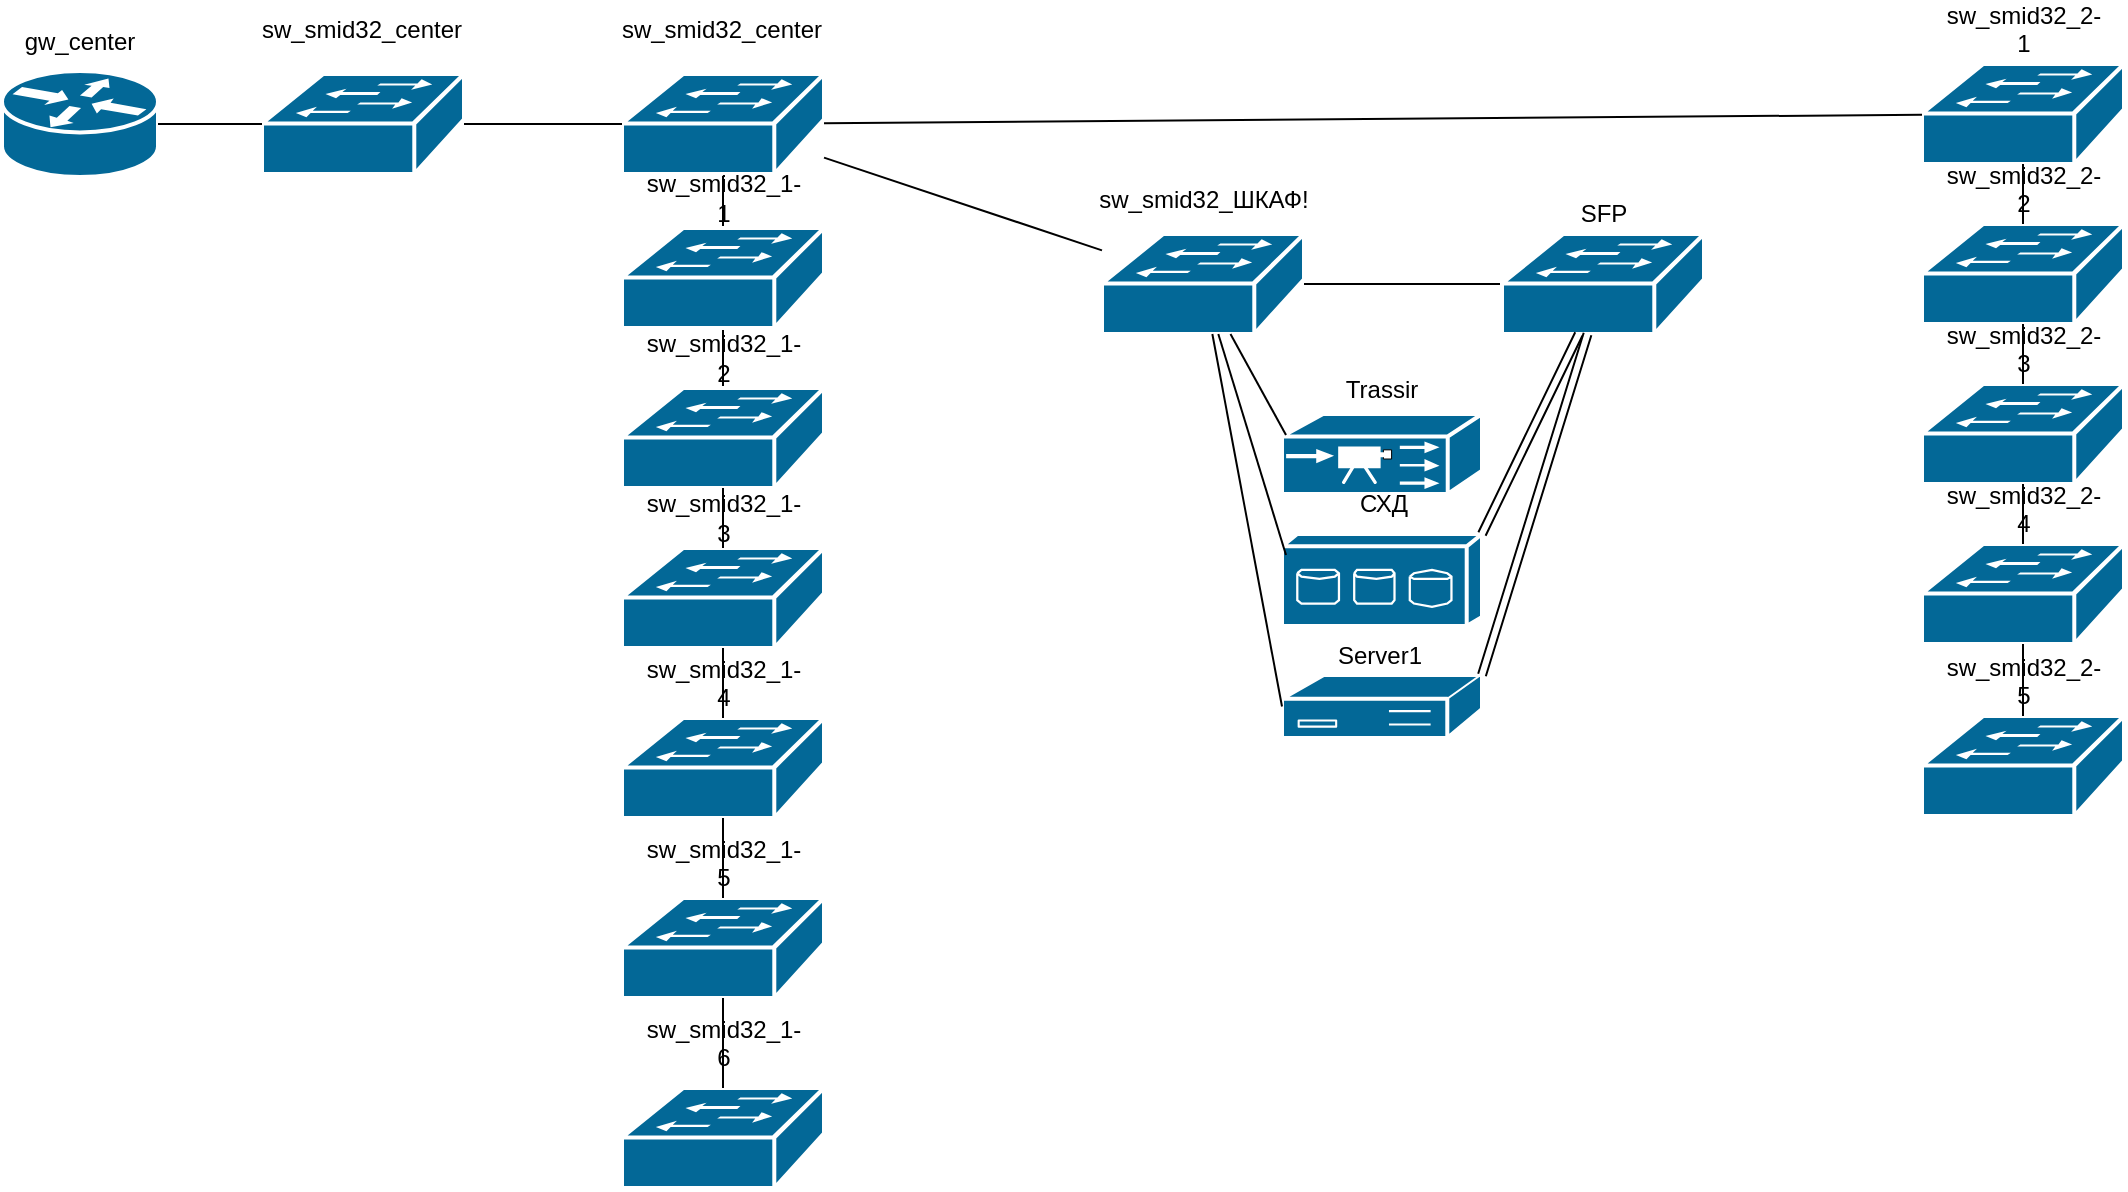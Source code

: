 <mxfile version="24.2.1" type="github">
  <diagram name="Page-1" id="c37626ed-c26b-45fb-9056-f9ebc6bb27b6">
    <mxGraphModel dx="1675" dy="884" grid="1" gridSize="10" guides="1" tooltips="1" connect="1" arrows="1" fold="1" page="1" pageScale="1" pageWidth="1100" pageHeight="850" background="none" math="0" shadow="0">
      <root>
        <mxCell id="0" />
        <mxCell id="1" parent="0" />
        <mxCell id="VsvccqGU9FPBovajWXLA-8" value="" style="endArrow=none;html=1;rounded=0;" edge="1" parent="1" source="VsvccqGU9FPBovajWXLA-3" target="VsvccqGU9FPBovajWXLA-2">
          <mxGeometry width="50" height="50" relative="1" as="geometry">
            <mxPoint x="800" y="287" as="sourcePoint" />
            <mxPoint x="850" y="237" as="targetPoint" />
          </mxGeometry>
        </mxCell>
        <mxCell id="VsvccqGU9FPBovajWXLA-9" value="" style="endArrow=none;html=1;rounded=0;" edge="1" parent="1" source="VsvccqGU9FPBovajWXLA-5" target="VsvccqGU9FPBovajWXLA-3">
          <mxGeometry width="50" height="50" relative="1" as="geometry">
            <mxPoint x="800" y="287" as="sourcePoint" />
            <mxPoint x="850" y="237" as="targetPoint" />
          </mxGeometry>
        </mxCell>
        <mxCell id="VsvccqGU9FPBovajWXLA-11" value="" style="group" vertex="1" connectable="0" parent="1">
          <mxGeometry x="10" y="78.5" width="78" height="83" as="geometry" />
        </mxCell>
        <object label="" sw_smid32_center="sw_smid32_center" placeholders="1" id="VsvccqGU9FPBovajWXLA-1">
          <mxCell style="shape=mxgraph.cisco.routers.router;pointerEvents=1;dashed=0;fillColor=#036897;strokeColor=#ffffff;strokeWidth=2;verticalLabelPosition=bottom;verticalAlign=top;align=center;outlineConnect=0;gradientColor=none;textShadow=0;html=1;" vertex="1" parent="VsvccqGU9FPBovajWXLA-11">
            <mxGeometry y="30" width="78" height="53" as="geometry" />
          </mxCell>
        </object>
        <mxCell id="VsvccqGU9FPBovajWXLA-10" value="gw_center" style="text;html=1;align=center;verticalAlign=middle;whiteSpace=wrap;rounded=0;" vertex="1" parent="VsvccqGU9FPBovajWXLA-11">
          <mxGeometry x="9" width="60" height="30" as="geometry" />
        </mxCell>
        <mxCell id="VsvccqGU9FPBovajWXLA-13" value="" style="group" vertex="1" connectable="0" parent="1">
          <mxGeometry x="320" y="80" width="101" height="80" as="geometry" />
        </mxCell>
        <mxCell id="VsvccqGU9FPBovajWXLA-2" value="" style="shape=mxgraph.cisco.switches.workgroup_switch;html=1;pointerEvents=1;dashed=0;fillColor=#036897;strokeColor=#ffffff;strokeWidth=2;verticalLabelPosition=bottom;verticalAlign=top;align=center;outlineConnect=0;" vertex="1" parent="VsvccqGU9FPBovajWXLA-13">
          <mxGeometry y="30" width="101" height="50" as="geometry" />
        </mxCell>
        <mxCell id="VsvccqGU9FPBovajWXLA-12" value="sw_smid32_center&lt;div&gt;&lt;br/&gt;&lt;/div&gt;" style="text;html=1;align=center;verticalAlign=middle;whiteSpace=wrap;rounded=0;" vertex="1" parent="VsvccqGU9FPBovajWXLA-13">
          <mxGeometry width="100" height="30" as="geometry" />
        </mxCell>
        <mxCell id="VsvccqGU9FPBovajWXLA-15" value="" style="group" vertex="1" connectable="0" parent="1">
          <mxGeometry x="320" y="157" width="101" height="80" as="geometry" />
        </mxCell>
        <mxCell id="VsvccqGU9FPBovajWXLA-3" value="" style="shape=mxgraph.cisco.switches.workgroup_switch;html=1;pointerEvents=1;dashed=0;fillColor=#036897;strokeColor=#ffffff;strokeWidth=2;verticalLabelPosition=bottom;verticalAlign=top;align=center;outlineConnect=0;" vertex="1" parent="VsvccqGU9FPBovajWXLA-15">
          <mxGeometry y="30" width="101" height="50" as="geometry" />
        </mxCell>
        <mxCell id="VsvccqGU9FPBovajWXLA-14" value="sw_smid32_1-1" style="text;html=1;align=center;verticalAlign=middle;whiteSpace=wrap;rounded=0;" vertex="1" parent="VsvccqGU9FPBovajWXLA-15">
          <mxGeometry x="20.5" width="60" height="30" as="geometry" />
        </mxCell>
        <mxCell id="VsvccqGU9FPBovajWXLA-17" value="" style="group" vertex="1" connectable="0" parent="1">
          <mxGeometry x="320" y="237" width="101" height="80" as="geometry" />
        </mxCell>
        <mxCell id="VsvccqGU9FPBovajWXLA-5" value="" style="shape=mxgraph.cisco.switches.workgroup_switch;html=1;pointerEvents=1;dashed=0;fillColor=#036897;strokeColor=#ffffff;strokeWidth=2;verticalLabelPosition=bottom;verticalAlign=top;align=center;outlineConnect=0;" vertex="1" parent="VsvccqGU9FPBovajWXLA-17">
          <mxGeometry y="30" width="101" height="50" as="geometry" />
        </mxCell>
        <mxCell id="VsvccqGU9FPBovajWXLA-16" value="&lt;div&gt;sw_smid32_1-2&lt;/div&gt;" style="text;html=1;align=center;verticalAlign=middle;whiteSpace=wrap;rounded=0;" vertex="1" parent="VsvccqGU9FPBovajWXLA-17">
          <mxGeometry x="20.5" width="60" height="30" as="geometry" />
        </mxCell>
        <mxCell id="VsvccqGU9FPBovajWXLA-20" value="" style="group" vertex="1" connectable="0" parent="1">
          <mxGeometry x="320" y="317" width="101" height="80" as="geometry" />
        </mxCell>
        <mxCell id="VsvccqGU9FPBovajWXLA-6" value="" style="shape=mxgraph.cisco.switches.workgroup_switch;html=1;pointerEvents=1;dashed=0;fillColor=#036897;strokeColor=#ffffff;strokeWidth=2;verticalLabelPosition=bottom;verticalAlign=top;align=center;outlineConnect=0;" vertex="1" parent="VsvccqGU9FPBovajWXLA-20">
          <mxGeometry y="30" width="101" height="50" as="geometry" />
        </mxCell>
        <mxCell id="VsvccqGU9FPBovajWXLA-18" value="&lt;div&gt;sw_smid32_1-3&lt;/div&gt;" style="text;html=1;align=center;verticalAlign=middle;whiteSpace=wrap;rounded=0;" vertex="1" parent="VsvccqGU9FPBovajWXLA-20">
          <mxGeometry x="20.5" width="60" height="30" as="geometry" />
        </mxCell>
        <mxCell id="VsvccqGU9FPBovajWXLA-22" value="" style="group" vertex="1" connectable="0" parent="1">
          <mxGeometry x="320" y="407" width="101" height="75" as="geometry" />
        </mxCell>
        <mxCell id="VsvccqGU9FPBovajWXLA-4" value="" style="shape=mxgraph.cisco.switches.workgroup_switch;html=1;pointerEvents=1;dashed=0;fillColor=#036897;strokeColor=#ffffff;strokeWidth=2;verticalLabelPosition=bottom;verticalAlign=top;align=center;outlineConnect=0;" vertex="1" parent="VsvccqGU9FPBovajWXLA-22">
          <mxGeometry y="25" width="101" height="50" as="geometry" />
        </mxCell>
        <mxCell id="VsvccqGU9FPBovajWXLA-21" value="sw_smid32_1-4&lt;div&gt;&lt;br/&gt;&lt;/div&gt;" style="text;html=1;align=center;verticalAlign=middle;whiteSpace=wrap;rounded=0;" vertex="1" parent="VsvccqGU9FPBovajWXLA-22">
          <mxGeometry x="20.5" width="60" height="30" as="geometry" />
        </mxCell>
        <mxCell id="VsvccqGU9FPBovajWXLA-23" value="" style="endArrow=none;html=1;rounded=0;" edge="1" parent="1" source="VsvccqGU9FPBovajWXLA-6" target="VsvccqGU9FPBovajWXLA-5">
          <mxGeometry width="50" height="50" relative="1" as="geometry">
            <mxPoint x="810" y="307" as="sourcePoint" />
            <mxPoint x="860" y="257" as="targetPoint" />
          </mxGeometry>
        </mxCell>
        <mxCell id="VsvccqGU9FPBovajWXLA-24" value="" style="endArrow=none;html=1;rounded=0;" edge="1" parent="1" source="VsvccqGU9FPBovajWXLA-4" target="VsvccqGU9FPBovajWXLA-6">
          <mxGeometry width="50" height="50" relative="1" as="geometry">
            <mxPoint x="810" y="307" as="sourcePoint" />
            <mxPoint x="860" y="257" as="targetPoint" />
          </mxGeometry>
        </mxCell>
        <mxCell id="VsvccqGU9FPBovajWXLA-25" value="" style="group" vertex="1" connectable="0" parent="1">
          <mxGeometry x="320" y="497" width="101" height="75" as="geometry" />
        </mxCell>
        <mxCell id="VsvccqGU9FPBovajWXLA-26" value="" style="shape=mxgraph.cisco.switches.workgroup_switch;html=1;pointerEvents=1;dashed=0;fillColor=#036897;strokeColor=#ffffff;strokeWidth=2;verticalLabelPosition=bottom;verticalAlign=top;align=center;outlineConnect=0;" vertex="1" parent="VsvccqGU9FPBovajWXLA-25">
          <mxGeometry y="25" width="101" height="50" as="geometry" />
        </mxCell>
        <mxCell id="VsvccqGU9FPBovajWXLA-27" value="&lt;div&gt;sw_smid32_1-5&lt;/div&gt;&lt;div&gt;&lt;br&gt;&lt;/div&gt;" style="text;html=1;align=center;verticalAlign=middle;whiteSpace=wrap;rounded=0;" vertex="1" parent="VsvccqGU9FPBovajWXLA-25">
          <mxGeometry x="20.5" width="60" height="30" as="geometry" />
        </mxCell>
        <mxCell id="VsvccqGU9FPBovajWXLA-28" value="" style="group" vertex="1" connectable="0" parent="1">
          <mxGeometry x="320" y="587" width="101" height="75" as="geometry" />
        </mxCell>
        <mxCell id="VsvccqGU9FPBovajWXLA-29" value="" style="shape=mxgraph.cisco.switches.workgroup_switch;html=1;pointerEvents=1;dashed=0;fillColor=#036897;strokeColor=#ffffff;strokeWidth=2;verticalLabelPosition=bottom;verticalAlign=top;align=center;outlineConnect=0;" vertex="1" parent="VsvccqGU9FPBovajWXLA-28">
          <mxGeometry y="30" width="101" height="50" as="geometry" />
        </mxCell>
        <mxCell id="VsvccqGU9FPBovajWXLA-30" value="&lt;div&gt;sw_smid32_1-6&lt;/div&gt;&lt;div&gt;&lt;br&gt;&lt;/div&gt;" style="text;html=1;align=center;verticalAlign=middle;whiteSpace=wrap;rounded=0;" vertex="1" parent="VsvccqGU9FPBovajWXLA-28">
          <mxGeometry x="20.5" width="60" height="30" as="geometry" />
        </mxCell>
        <mxCell id="VsvccqGU9FPBovajWXLA-31" value="" style="group" vertex="1" connectable="0" parent="1">
          <mxGeometry x="970" y="80" width="101" height="75" as="geometry" />
        </mxCell>
        <mxCell id="VsvccqGU9FPBovajWXLA-32" value="" style="shape=mxgraph.cisco.switches.workgroup_switch;html=1;pointerEvents=1;dashed=0;fillColor=#036897;strokeColor=#ffffff;strokeWidth=2;verticalLabelPosition=bottom;verticalAlign=top;align=center;outlineConnect=0;" vertex="1" parent="VsvccqGU9FPBovajWXLA-31">
          <mxGeometry y="25" width="101" height="50" as="geometry" />
        </mxCell>
        <mxCell id="VsvccqGU9FPBovajWXLA-33" value="&lt;div&gt;sw_smid32_2-1&lt;/div&gt;&lt;div&gt;&lt;br&gt;&lt;/div&gt;" style="text;html=1;align=center;verticalAlign=middle;whiteSpace=wrap;rounded=0;" vertex="1" parent="VsvccqGU9FPBovajWXLA-31">
          <mxGeometry x="20.5" width="60" height="30" as="geometry" />
        </mxCell>
        <mxCell id="VsvccqGU9FPBovajWXLA-34" value="" style="endArrow=none;html=1;rounded=0;" edge="1" parent="1" source="VsvccqGU9FPBovajWXLA-4" target="VsvccqGU9FPBovajWXLA-26">
          <mxGeometry width="50" height="50" relative="1" as="geometry">
            <mxPoint x="810" y="397" as="sourcePoint" />
            <mxPoint x="860" y="347" as="targetPoint" />
          </mxGeometry>
        </mxCell>
        <mxCell id="VsvccqGU9FPBovajWXLA-35" value="" style="endArrow=none;html=1;rounded=0;" edge="1" parent="1" source="VsvccqGU9FPBovajWXLA-29" target="VsvccqGU9FPBovajWXLA-26">
          <mxGeometry width="50" height="50" relative="1" as="geometry">
            <mxPoint x="810" y="397" as="sourcePoint" />
            <mxPoint x="860" y="347" as="targetPoint" />
          </mxGeometry>
        </mxCell>
        <mxCell id="VsvccqGU9FPBovajWXLA-36" value="" style="group" vertex="1" connectable="0" parent="1">
          <mxGeometry x="970" y="160" width="101" height="75" as="geometry" />
        </mxCell>
        <mxCell id="VsvccqGU9FPBovajWXLA-37" value="" style="shape=mxgraph.cisco.switches.workgroup_switch;html=1;pointerEvents=1;dashed=0;fillColor=#036897;strokeColor=#ffffff;strokeWidth=2;verticalLabelPosition=bottom;verticalAlign=top;align=center;outlineConnect=0;" vertex="1" parent="VsvccqGU9FPBovajWXLA-36">
          <mxGeometry y="25" width="101" height="50" as="geometry" />
        </mxCell>
        <mxCell id="VsvccqGU9FPBovajWXLA-38" value="&lt;div&gt;sw_smid32_2-2&lt;/div&gt;&lt;div&gt;&lt;br&gt;&lt;/div&gt;" style="text;html=1;align=center;verticalAlign=middle;whiteSpace=wrap;rounded=0;" vertex="1" parent="VsvccqGU9FPBovajWXLA-36">
          <mxGeometry x="20.5" width="60" height="30" as="geometry" />
        </mxCell>
        <mxCell id="VsvccqGU9FPBovajWXLA-39" value="" style="group" vertex="1" connectable="0" parent="1">
          <mxGeometry x="970" y="240" width="101" height="75" as="geometry" />
        </mxCell>
        <mxCell id="VsvccqGU9FPBovajWXLA-40" value="" style="shape=mxgraph.cisco.switches.workgroup_switch;html=1;pointerEvents=1;dashed=0;fillColor=#036897;strokeColor=#ffffff;strokeWidth=2;verticalLabelPosition=bottom;verticalAlign=top;align=center;outlineConnect=0;" vertex="1" parent="VsvccqGU9FPBovajWXLA-39">
          <mxGeometry y="25" width="101" height="50" as="geometry" />
        </mxCell>
        <mxCell id="VsvccqGU9FPBovajWXLA-41" value="&lt;div&gt;sw_smid32_2-3&lt;/div&gt;&lt;div&gt;&lt;br&gt;&lt;/div&gt;" style="text;html=1;align=center;verticalAlign=middle;whiteSpace=wrap;rounded=0;" vertex="1" parent="VsvccqGU9FPBovajWXLA-39">
          <mxGeometry x="20.5" width="60" height="30" as="geometry" />
        </mxCell>
        <mxCell id="VsvccqGU9FPBovajWXLA-42" value="" style="group" vertex="1" connectable="0" parent="1">
          <mxGeometry x="970" y="320" width="101" height="75" as="geometry" />
        </mxCell>
        <mxCell id="VsvccqGU9FPBovajWXLA-43" value="" style="shape=mxgraph.cisco.switches.workgroup_switch;html=1;pointerEvents=1;dashed=0;fillColor=#036897;strokeColor=#ffffff;strokeWidth=2;verticalLabelPosition=bottom;verticalAlign=top;align=center;outlineConnect=0;" vertex="1" parent="VsvccqGU9FPBovajWXLA-42">
          <mxGeometry y="25" width="101" height="50" as="geometry" />
        </mxCell>
        <mxCell id="VsvccqGU9FPBovajWXLA-44" value="&lt;div&gt;sw_smid32_2-4&lt;/div&gt;&lt;div&gt;&lt;br&gt;&lt;/div&gt;" style="text;html=1;align=center;verticalAlign=middle;whiteSpace=wrap;rounded=0;" vertex="1" parent="VsvccqGU9FPBovajWXLA-42">
          <mxGeometry x="20.5" width="60" height="30" as="geometry" />
        </mxCell>
        <mxCell id="VsvccqGU9FPBovajWXLA-45" value="" style="group" vertex="1" connectable="0" parent="1">
          <mxGeometry x="970" y="406" width="101" height="75" as="geometry" />
        </mxCell>
        <mxCell id="VsvccqGU9FPBovajWXLA-46" value="" style="shape=mxgraph.cisco.switches.workgroup_switch;html=1;pointerEvents=1;dashed=0;fillColor=#036897;strokeColor=#ffffff;strokeWidth=2;verticalLabelPosition=bottom;verticalAlign=top;align=center;outlineConnect=0;" vertex="1" parent="VsvccqGU9FPBovajWXLA-45">
          <mxGeometry y="25" width="101" height="50" as="geometry" />
        </mxCell>
        <mxCell id="VsvccqGU9FPBovajWXLA-47" value="&lt;div&gt;sw_smid32_2-5&lt;/div&gt;&lt;div&gt;&lt;br&gt;&lt;/div&gt;" style="text;html=1;align=center;verticalAlign=middle;whiteSpace=wrap;rounded=0;" vertex="1" parent="VsvccqGU9FPBovajWXLA-45">
          <mxGeometry x="20.5" width="60" height="30" as="geometry" />
        </mxCell>
        <mxCell id="VsvccqGU9FPBovajWXLA-48" value="" style="endArrow=none;html=1;rounded=0;" edge="1" parent="1" source="VsvccqGU9FPBovajWXLA-37" target="VsvccqGU9FPBovajWXLA-32">
          <mxGeometry width="50" height="50" relative="1" as="geometry">
            <mxPoint x="820" y="428" as="sourcePoint" />
            <mxPoint x="870" y="378" as="targetPoint" />
          </mxGeometry>
        </mxCell>
        <mxCell id="VsvccqGU9FPBovajWXLA-49" value="" style="endArrow=none;html=1;rounded=0;" edge="1" parent="1" source="VsvccqGU9FPBovajWXLA-40" target="VsvccqGU9FPBovajWXLA-37">
          <mxGeometry width="50" height="50" relative="1" as="geometry">
            <mxPoint x="820" y="428" as="sourcePoint" />
            <mxPoint x="870" y="378" as="targetPoint" />
          </mxGeometry>
        </mxCell>
        <mxCell id="VsvccqGU9FPBovajWXLA-50" value="" style="endArrow=none;html=1;rounded=0;" edge="1" parent="1" source="VsvccqGU9FPBovajWXLA-43" target="VsvccqGU9FPBovajWXLA-40">
          <mxGeometry width="50" height="50" relative="1" as="geometry">
            <mxPoint x="820" y="428" as="sourcePoint" />
            <mxPoint x="870" y="378" as="targetPoint" />
          </mxGeometry>
        </mxCell>
        <mxCell id="VsvccqGU9FPBovajWXLA-51" value="" style="endArrow=none;html=1;rounded=0;" edge="1" parent="1" source="VsvccqGU9FPBovajWXLA-46" target="VsvccqGU9FPBovajWXLA-43">
          <mxGeometry width="50" height="50" relative="1" as="geometry">
            <mxPoint x="820" y="428" as="sourcePoint" />
            <mxPoint x="870" y="378" as="targetPoint" />
          </mxGeometry>
        </mxCell>
        <mxCell id="VsvccqGU9FPBovajWXLA-52" value="" style="group" vertex="1" connectable="0" parent="1">
          <mxGeometry x="140" y="80" width="101" height="80" as="geometry" />
        </mxCell>
        <mxCell id="VsvccqGU9FPBovajWXLA-53" value="" style="shape=mxgraph.cisco.switches.workgroup_switch;html=1;pointerEvents=1;dashed=0;fillColor=#036897;strokeColor=#ffffff;strokeWidth=2;verticalLabelPosition=bottom;verticalAlign=top;align=center;outlineConnect=0;" vertex="1" parent="VsvccqGU9FPBovajWXLA-52">
          <mxGeometry y="30" width="101" height="50" as="geometry" />
        </mxCell>
        <mxCell id="VsvccqGU9FPBovajWXLA-54" value="sw_smid32_center&lt;div&gt;&lt;br/&gt;&lt;/div&gt;" style="text;html=1;align=center;verticalAlign=middle;whiteSpace=wrap;rounded=0;" vertex="1" parent="VsvccqGU9FPBovajWXLA-52">
          <mxGeometry width="100" height="30" as="geometry" />
        </mxCell>
        <mxCell id="VsvccqGU9FPBovajWXLA-55" value="" style="endArrow=none;html=1;rounded=0;" edge="1" parent="1" source="VsvccqGU9FPBovajWXLA-2" target="VsvccqGU9FPBovajWXLA-32">
          <mxGeometry width="50" height="50" relative="1" as="geometry">
            <mxPoint x="630" y="410" as="sourcePoint" />
            <mxPoint x="680" y="360" as="targetPoint" />
          </mxGeometry>
        </mxCell>
        <mxCell id="VsvccqGU9FPBovajWXLA-56" value="" style="group" vertex="1" connectable="0" parent="1">
          <mxGeometry x="560" y="165" width="101" height="75" as="geometry" />
        </mxCell>
        <mxCell id="VsvccqGU9FPBovajWXLA-57" value="" style="shape=mxgraph.cisco.switches.workgroup_switch;html=1;pointerEvents=1;dashed=0;fillColor=#036897;strokeColor=#ffffff;strokeWidth=2;verticalLabelPosition=bottom;verticalAlign=top;align=center;outlineConnect=0;" vertex="1" parent="VsvccqGU9FPBovajWXLA-56">
          <mxGeometry y="25" width="101" height="50" as="geometry" />
        </mxCell>
        <mxCell id="VsvccqGU9FPBovajWXLA-58" value="&lt;div&gt;sw_smid32_ШКАФ!&lt;/div&gt;&lt;div&gt;&lt;br&gt;&lt;/div&gt;" style="text;html=1;align=center;verticalAlign=middle;whiteSpace=wrap;rounded=0;" vertex="1" parent="VsvccqGU9FPBovajWXLA-56">
          <mxGeometry x="20.5" width="60" height="30" as="geometry" />
        </mxCell>
        <mxCell id="VsvccqGU9FPBovajWXLA-59" value="" style="endArrow=none;html=1;rounded=0;" edge="1" parent="1" source="VsvccqGU9FPBovajWXLA-2" target="VsvccqGU9FPBovajWXLA-57">
          <mxGeometry width="50" height="50" relative="1" as="geometry">
            <mxPoint x="630" y="410" as="sourcePoint" />
            <mxPoint x="680" y="360" as="targetPoint" />
          </mxGeometry>
        </mxCell>
        <mxCell id="VsvccqGU9FPBovajWXLA-61" value="" style="endArrow=none;html=1;rounded=0;" edge="1" parent="1" source="VsvccqGU9FPBovajWXLA-57" target="VsvccqGU9FPBovajWXLA-63">
          <mxGeometry width="50" height="50" relative="1" as="geometry">
            <mxPoint x="630" y="410" as="sourcePoint" />
            <mxPoint x="760" y="220" as="targetPoint" />
          </mxGeometry>
        </mxCell>
        <mxCell id="VsvccqGU9FPBovajWXLA-62" value="" style="group" vertex="1" connectable="0" parent="1">
          <mxGeometry x="760" y="165" width="101" height="75" as="geometry" />
        </mxCell>
        <mxCell id="VsvccqGU9FPBovajWXLA-63" value="" style="shape=mxgraph.cisco.switches.workgroup_switch;html=1;pointerEvents=1;dashed=0;fillColor=#036897;strokeColor=#ffffff;strokeWidth=2;verticalLabelPosition=bottom;verticalAlign=top;align=center;outlineConnect=0;" vertex="1" parent="VsvccqGU9FPBovajWXLA-62">
          <mxGeometry y="25" width="101" height="50" as="geometry" />
        </mxCell>
        <mxCell id="VsvccqGU9FPBovajWXLA-64" value="&lt;div&gt;SFP&lt;/div&gt;" style="text;html=1;align=center;verticalAlign=middle;whiteSpace=wrap;rounded=0;" vertex="1" parent="VsvccqGU9FPBovajWXLA-62">
          <mxGeometry x="20.5" width="60" height="30" as="geometry" />
        </mxCell>
        <mxCell id="VsvccqGU9FPBovajWXLA-69" value="" style="group" vertex="1" connectable="0" parent="1">
          <mxGeometry x="650" y="252.5" width="100" height="67.5" as="geometry" />
        </mxCell>
        <mxCell id="VsvccqGU9FPBovajWXLA-65" value="" style="shape=mxgraph.cisco.servers.iptv_server;sketch=0;html=1;pointerEvents=1;dashed=0;fillColor=#036897;strokeColor=#ffffff;strokeWidth=2;verticalLabelPosition=bottom;verticalAlign=top;align=center;outlineConnect=0;" vertex="1" parent="VsvccqGU9FPBovajWXLA-69">
          <mxGeometry y="27.5" width="100" height="40" as="geometry" />
        </mxCell>
        <mxCell id="VsvccqGU9FPBovajWXLA-68" value="&lt;div&gt;Trassir&lt;/div&gt;" style="text;html=1;align=center;verticalAlign=middle;whiteSpace=wrap;rounded=0;" vertex="1" parent="VsvccqGU9FPBovajWXLA-69">
          <mxGeometry x="20" width="60" height="30" as="geometry" />
        </mxCell>
        <mxCell id="VsvccqGU9FPBovajWXLA-71" value="" style="group" vertex="1" connectable="0" parent="1">
          <mxGeometry x="650" y="310" width="100" height="76" as="geometry" />
        </mxCell>
        <mxCell id="VsvccqGU9FPBovajWXLA-66" value="" style="shape=mxgraph.cisco.storage.fc_storage;sketch=0;html=1;pointerEvents=1;dashed=0;fillColor=#036897;strokeColor=#ffffff;strokeWidth=2;verticalLabelPosition=bottom;verticalAlign=top;align=center;outlineConnect=0;" vertex="1" parent="VsvccqGU9FPBovajWXLA-71">
          <mxGeometry y="30" width="100" height="46" as="geometry" />
        </mxCell>
        <mxCell id="VsvccqGU9FPBovajWXLA-70" value="&lt;div&gt;СХД&lt;/div&gt;" style="text;html=1;align=center;verticalAlign=middle;whiteSpace=wrap;rounded=0;" vertex="1" parent="VsvccqGU9FPBovajWXLA-71">
          <mxGeometry x="20.5" width="60" height="30" as="geometry" />
        </mxCell>
        <mxCell id="VsvccqGU9FPBovajWXLA-73" value="" style="group" vertex="1" connectable="0" parent="1">
          <mxGeometry x="650" y="386" width="100" height="56" as="geometry" />
        </mxCell>
        <mxCell id="VsvccqGU9FPBovajWXLA-67" value="" style="shape=mxgraph.cisco.controllers_and_modules.3174_(desktop)_cluster_controller;sketch=0;html=1;pointerEvents=1;dashed=0;fillColor=#036897;strokeColor=#ffffff;strokeWidth=2;verticalLabelPosition=bottom;verticalAlign=top;align=center;outlineConnect=0;" vertex="1" parent="VsvccqGU9FPBovajWXLA-73">
          <mxGeometry y="24.5" width="100" height="31.5" as="geometry" />
        </mxCell>
        <mxCell id="VsvccqGU9FPBovajWXLA-72" value="&lt;div&gt;Server1&lt;/div&gt;" style="text;html=1;align=center;verticalAlign=middle;whiteSpace=wrap;rounded=0;" vertex="1" parent="VsvccqGU9FPBovajWXLA-73">
          <mxGeometry x="19" width="60" height="30" as="geometry" />
        </mxCell>
        <mxCell id="VsvccqGU9FPBovajWXLA-77" value="" style="endArrow=none;html=1;rounded=0;exitX=0.02;exitY=0.263;exitDx=0;exitDy=0;exitPerimeter=0;" edge="1" parent="1" source="VsvccqGU9FPBovajWXLA-65" target="VsvccqGU9FPBovajWXLA-57">
          <mxGeometry width="50" height="50" relative="1" as="geometry">
            <mxPoint x="630" y="530" as="sourcePoint" />
            <mxPoint x="680" y="480" as="targetPoint" />
          </mxGeometry>
        </mxCell>
        <mxCell id="VsvccqGU9FPBovajWXLA-78" value="" style="endArrow=none;html=1;rounded=0;exitX=0.02;exitY=0.228;exitDx=0;exitDy=0;exitPerimeter=0;" edge="1" parent="1" source="VsvccqGU9FPBovajWXLA-66" target="VsvccqGU9FPBovajWXLA-57">
          <mxGeometry width="50" height="50" relative="1" as="geometry">
            <mxPoint x="630" y="530" as="sourcePoint" />
            <mxPoint x="680" y="480" as="targetPoint" />
          </mxGeometry>
        </mxCell>
        <mxCell id="VsvccqGU9FPBovajWXLA-79" value="" style="endArrow=none;html=1;rounded=0;entryX=0;entryY=0.5;entryDx=0;entryDy=0;entryPerimeter=0;" edge="1" parent="1" source="VsvccqGU9FPBovajWXLA-57" target="VsvccqGU9FPBovajWXLA-67">
          <mxGeometry width="50" height="50" relative="1" as="geometry">
            <mxPoint x="630" y="530" as="sourcePoint" />
            <mxPoint x="680" y="480" as="targetPoint" />
          </mxGeometry>
        </mxCell>
        <mxCell id="VsvccqGU9FPBovajWXLA-82" value="" style="shape=link;html=1;rounded=0;entryX=1;entryY=0;entryDx=0;entryDy=0;entryPerimeter=0;" edge="1" parent="1" source="VsvccqGU9FPBovajWXLA-63" target="VsvccqGU9FPBovajWXLA-66">
          <mxGeometry width="100" relative="1" as="geometry">
            <mxPoint x="600" y="410" as="sourcePoint" />
            <mxPoint x="700" y="410" as="targetPoint" />
          </mxGeometry>
        </mxCell>
        <mxCell id="VsvccqGU9FPBovajWXLA-83" value="" style="shape=link;html=1;rounded=0;exitX=1;exitY=0;exitDx=0;exitDy=0;exitPerimeter=0;" edge="1" parent="1" source="VsvccqGU9FPBovajWXLA-67" target="VsvccqGU9FPBovajWXLA-63">
          <mxGeometry width="100" relative="1" as="geometry">
            <mxPoint x="600" y="410" as="sourcePoint" />
            <mxPoint x="700" y="410" as="targetPoint" />
          </mxGeometry>
        </mxCell>
        <mxCell id="VsvccqGU9FPBovajWXLA-84" value="" style="endArrow=none;html=1;rounded=0;" edge="1" parent="1" source="VsvccqGU9FPBovajWXLA-53" target="VsvccqGU9FPBovajWXLA-2">
          <mxGeometry width="50" height="50" relative="1" as="geometry">
            <mxPoint x="210" y="235" as="sourcePoint" />
            <mxPoint x="260" y="185" as="targetPoint" />
          </mxGeometry>
        </mxCell>
        <mxCell id="VsvccqGU9FPBovajWXLA-85" value="" style="endArrow=none;html=1;rounded=0;" edge="1" parent="1" source="VsvccqGU9FPBovajWXLA-1" target="VsvccqGU9FPBovajWXLA-53">
          <mxGeometry width="50" height="50" relative="1" as="geometry">
            <mxPoint x="630" y="440" as="sourcePoint" />
            <mxPoint x="680" y="390" as="targetPoint" />
          </mxGeometry>
        </mxCell>
      </root>
    </mxGraphModel>
  </diagram>
</mxfile>
